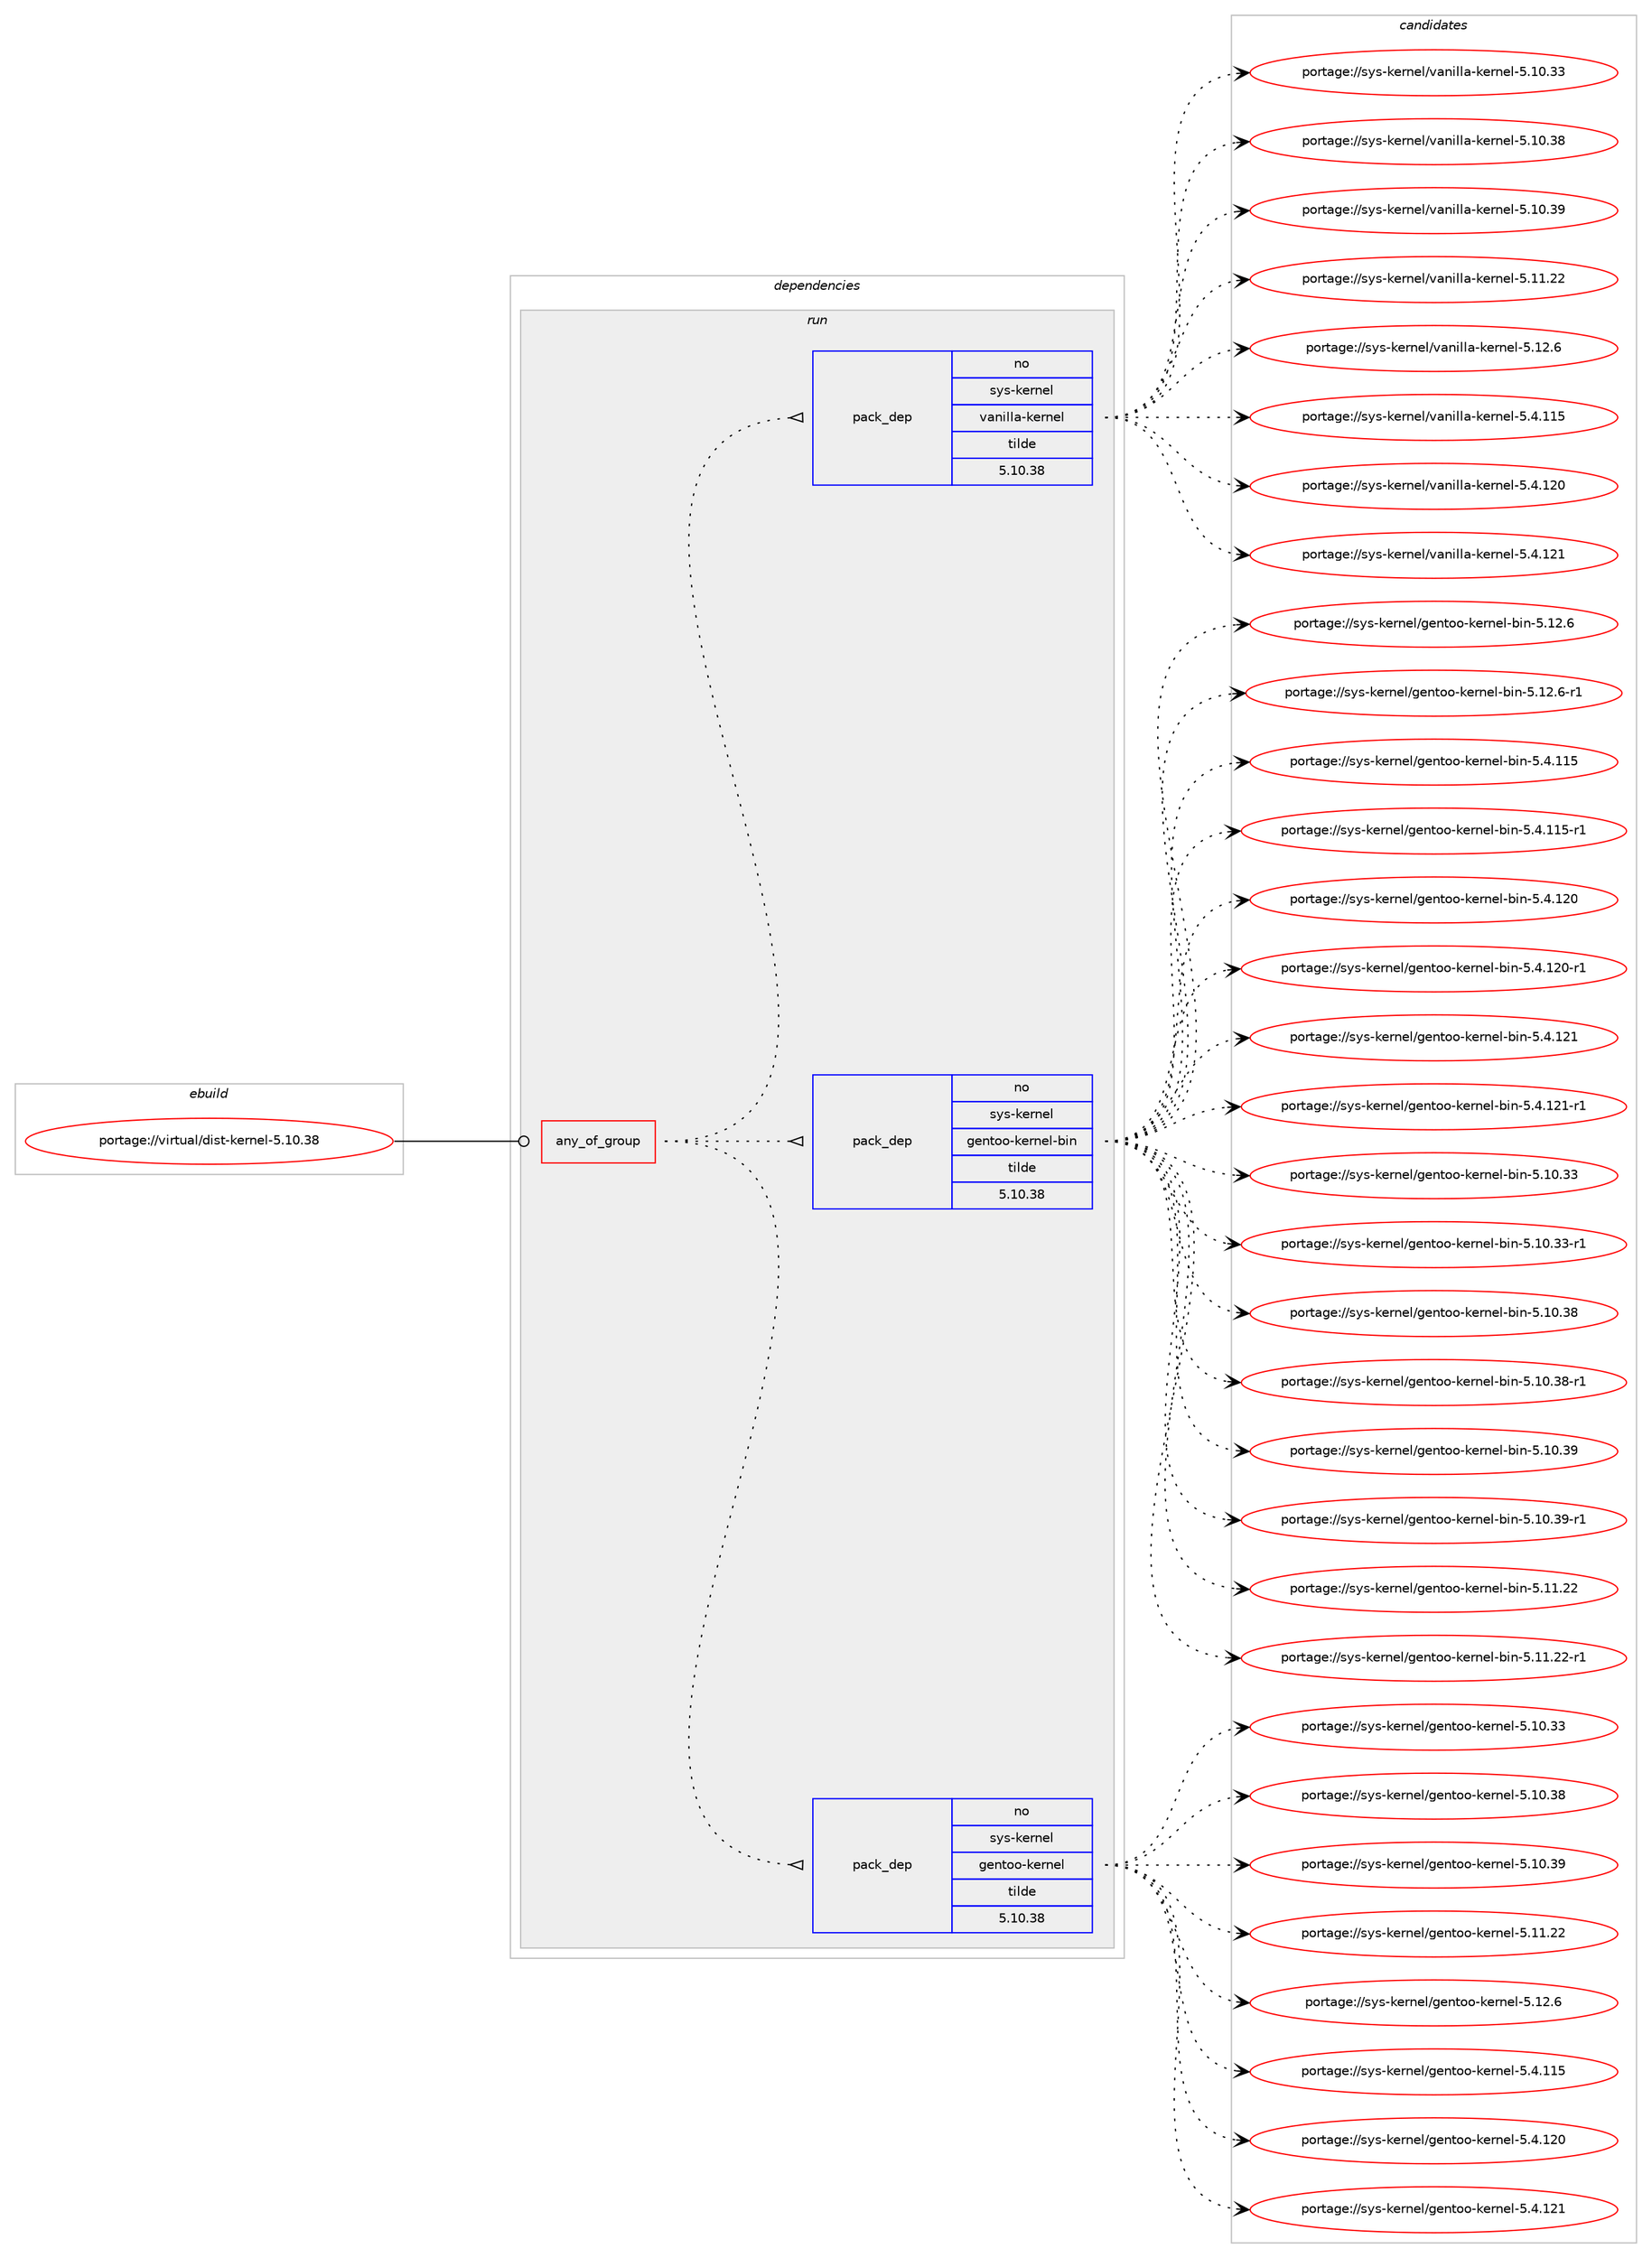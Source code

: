 digraph prolog {

# *************
# Graph options
# *************

newrank=true;
concentrate=true;
compound=true;
graph [rankdir=LR,fontname=Helvetica,fontsize=10,ranksep=1.5];#, ranksep=2.5, nodesep=0.2];
edge  [arrowhead=vee];
node  [fontname=Helvetica,fontsize=10];

# **********
# The ebuild
# **********

subgraph cluster_leftcol {
color=gray;
rank=same;
label=<<i>ebuild</i>>;
id [label="portage://virtual/dist-kernel-5.10.38", color=red, width=4, href="../virtual/dist-kernel-5.10.38.svg"];
}

# ****************
# The dependencies
# ****************

subgraph cluster_midcol {
color=gray;
label=<<i>dependencies</i>>;
subgraph cluster_compile {
fillcolor="#eeeeee";
style=filled;
label=<<i>compile</i>>;
}
subgraph cluster_compileandrun {
fillcolor="#eeeeee";
style=filled;
label=<<i>compile and run</i>>;
}
subgraph cluster_run {
fillcolor="#eeeeee";
style=filled;
label=<<i>run</i>>;
subgraph any24 {
dependency602 [label=<<TABLE BORDER="0" CELLBORDER="1" CELLSPACING="0" CELLPADDING="4"><TR><TD CELLPADDING="10">any_of_group</TD></TR></TABLE>>, shape=none, color=red];subgraph pack290 {
dependency603 [label=<<TABLE BORDER="0" CELLBORDER="1" CELLSPACING="0" CELLPADDING="4" WIDTH="220"><TR><TD ROWSPAN="6" CELLPADDING="30">pack_dep</TD></TR><TR><TD WIDTH="110">no</TD></TR><TR><TD>sys-kernel</TD></TR><TR><TD>gentoo-kernel</TD></TR><TR><TD>tilde</TD></TR><TR><TD>5.10.38</TD></TR></TABLE>>, shape=none, color=blue];
}
dependency602:e -> dependency603:w [weight=20,style="dotted",arrowhead="oinv"];
subgraph pack291 {
dependency604 [label=<<TABLE BORDER="0" CELLBORDER="1" CELLSPACING="0" CELLPADDING="4" WIDTH="220"><TR><TD ROWSPAN="6" CELLPADDING="30">pack_dep</TD></TR><TR><TD WIDTH="110">no</TD></TR><TR><TD>sys-kernel</TD></TR><TR><TD>gentoo-kernel-bin</TD></TR><TR><TD>tilde</TD></TR><TR><TD>5.10.38</TD></TR></TABLE>>, shape=none, color=blue];
}
dependency602:e -> dependency604:w [weight=20,style="dotted",arrowhead="oinv"];
subgraph pack292 {
dependency605 [label=<<TABLE BORDER="0" CELLBORDER="1" CELLSPACING="0" CELLPADDING="4" WIDTH="220"><TR><TD ROWSPAN="6" CELLPADDING="30">pack_dep</TD></TR><TR><TD WIDTH="110">no</TD></TR><TR><TD>sys-kernel</TD></TR><TR><TD>vanilla-kernel</TD></TR><TR><TD>tilde</TD></TR><TR><TD>5.10.38</TD></TR></TABLE>>, shape=none, color=blue];
}
dependency602:e -> dependency605:w [weight=20,style="dotted",arrowhead="oinv"];
}
id:e -> dependency602:w [weight=20,style="solid",arrowhead="odot"];
}
}

# **************
# The candidates
# **************

subgraph cluster_choices {
rank=same;
color=gray;
label=<<i>candidates</i>>;

subgraph choice290 {
color=black;
nodesep=1;
choice1151211154510710111411010110847103101110116111111451071011141101011084553464948465151 [label="portage://sys-kernel/gentoo-kernel-5.10.33", color=red, width=4,href="../sys-kernel/gentoo-kernel-5.10.33.svg"];
choice1151211154510710111411010110847103101110116111111451071011141101011084553464948465156 [label="portage://sys-kernel/gentoo-kernel-5.10.38", color=red, width=4,href="../sys-kernel/gentoo-kernel-5.10.38.svg"];
choice1151211154510710111411010110847103101110116111111451071011141101011084553464948465157 [label="portage://sys-kernel/gentoo-kernel-5.10.39", color=red, width=4,href="../sys-kernel/gentoo-kernel-5.10.39.svg"];
choice1151211154510710111411010110847103101110116111111451071011141101011084553464949465050 [label="portage://sys-kernel/gentoo-kernel-5.11.22", color=red, width=4,href="../sys-kernel/gentoo-kernel-5.11.22.svg"];
choice11512111545107101114110101108471031011101161111114510710111411010110845534649504654 [label="portage://sys-kernel/gentoo-kernel-5.12.6", color=red, width=4,href="../sys-kernel/gentoo-kernel-5.12.6.svg"];
choice1151211154510710111411010110847103101110116111111451071011141101011084553465246494953 [label="portage://sys-kernel/gentoo-kernel-5.4.115", color=red, width=4,href="../sys-kernel/gentoo-kernel-5.4.115.svg"];
choice1151211154510710111411010110847103101110116111111451071011141101011084553465246495048 [label="portage://sys-kernel/gentoo-kernel-5.4.120", color=red, width=4,href="../sys-kernel/gentoo-kernel-5.4.120.svg"];
choice1151211154510710111411010110847103101110116111111451071011141101011084553465246495049 [label="portage://sys-kernel/gentoo-kernel-5.4.121", color=red, width=4,href="../sys-kernel/gentoo-kernel-5.4.121.svg"];
dependency603:e -> choice1151211154510710111411010110847103101110116111111451071011141101011084553464948465151:w [style=dotted,weight="100"];
dependency603:e -> choice1151211154510710111411010110847103101110116111111451071011141101011084553464948465156:w [style=dotted,weight="100"];
dependency603:e -> choice1151211154510710111411010110847103101110116111111451071011141101011084553464948465157:w [style=dotted,weight="100"];
dependency603:e -> choice1151211154510710111411010110847103101110116111111451071011141101011084553464949465050:w [style=dotted,weight="100"];
dependency603:e -> choice11512111545107101114110101108471031011101161111114510710111411010110845534649504654:w [style=dotted,weight="100"];
dependency603:e -> choice1151211154510710111411010110847103101110116111111451071011141101011084553465246494953:w [style=dotted,weight="100"];
dependency603:e -> choice1151211154510710111411010110847103101110116111111451071011141101011084553465246495048:w [style=dotted,weight="100"];
dependency603:e -> choice1151211154510710111411010110847103101110116111111451071011141101011084553465246495049:w [style=dotted,weight="100"];
}
subgraph choice291 {
color=black;
nodesep=1;
choice11512111545107101114110101108471031011101161111114510710111411010110845981051104553464948465151 [label="portage://sys-kernel/gentoo-kernel-bin-5.10.33", color=red, width=4,href="../sys-kernel/gentoo-kernel-bin-5.10.33.svg"];
choice115121115451071011141101011084710310111011611111145107101114110101108459810511045534649484651514511449 [label="portage://sys-kernel/gentoo-kernel-bin-5.10.33-r1", color=red, width=4,href="../sys-kernel/gentoo-kernel-bin-5.10.33-r1.svg"];
choice11512111545107101114110101108471031011101161111114510710111411010110845981051104553464948465156 [label="portage://sys-kernel/gentoo-kernel-bin-5.10.38", color=red, width=4,href="../sys-kernel/gentoo-kernel-bin-5.10.38.svg"];
choice115121115451071011141101011084710310111011611111145107101114110101108459810511045534649484651564511449 [label="portage://sys-kernel/gentoo-kernel-bin-5.10.38-r1", color=red, width=4,href="../sys-kernel/gentoo-kernel-bin-5.10.38-r1.svg"];
choice11512111545107101114110101108471031011101161111114510710111411010110845981051104553464948465157 [label="portage://sys-kernel/gentoo-kernel-bin-5.10.39", color=red, width=4,href="../sys-kernel/gentoo-kernel-bin-5.10.39.svg"];
choice115121115451071011141101011084710310111011611111145107101114110101108459810511045534649484651574511449 [label="portage://sys-kernel/gentoo-kernel-bin-5.10.39-r1", color=red, width=4,href="../sys-kernel/gentoo-kernel-bin-5.10.39-r1.svg"];
choice11512111545107101114110101108471031011101161111114510710111411010110845981051104553464949465050 [label="portage://sys-kernel/gentoo-kernel-bin-5.11.22", color=red, width=4,href="../sys-kernel/gentoo-kernel-bin-5.11.22.svg"];
choice115121115451071011141101011084710310111011611111145107101114110101108459810511045534649494650504511449 [label="portage://sys-kernel/gentoo-kernel-bin-5.11.22-r1", color=red, width=4,href="../sys-kernel/gentoo-kernel-bin-5.11.22-r1.svg"];
choice115121115451071011141101011084710310111011611111145107101114110101108459810511045534649504654 [label="portage://sys-kernel/gentoo-kernel-bin-5.12.6", color=red, width=4,href="../sys-kernel/gentoo-kernel-bin-5.12.6.svg"];
choice1151211154510710111411010110847103101110116111111451071011141101011084598105110455346495046544511449 [label="portage://sys-kernel/gentoo-kernel-bin-5.12.6-r1", color=red, width=4,href="../sys-kernel/gentoo-kernel-bin-5.12.6-r1.svg"];
choice11512111545107101114110101108471031011101161111114510710111411010110845981051104553465246494953 [label="portage://sys-kernel/gentoo-kernel-bin-5.4.115", color=red, width=4,href="../sys-kernel/gentoo-kernel-bin-5.4.115.svg"];
choice115121115451071011141101011084710310111011611111145107101114110101108459810511045534652464949534511449 [label="portage://sys-kernel/gentoo-kernel-bin-5.4.115-r1", color=red, width=4,href="../sys-kernel/gentoo-kernel-bin-5.4.115-r1.svg"];
choice11512111545107101114110101108471031011101161111114510710111411010110845981051104553465246495048 [label="portage://sys-kernel/gentoo-kernel-bin-5.4.120", color=red, width=4,href="../sys-kernel/gentoo-kernel-bin-5.4.120.svg"];
choice115121115451071011141101011084710310111011611111145107101114110101108459810511045534652464950484511449 [label="portage://sys-kernel/gentoo-kernel-bin-5.4.120-r1", color=red, width=4,href="../sys-kernel/gentoo-kernel-bin-5.4.120-r1.svg"];
choice11512111545107101114110101108471031011101161111114510710111411010110845981051104553465246495049 [label="portage://sys-kernel/gentoo-kernel-bin-5.4.121", color=red, width=4,href="../sys-kernel/gentoo-kernel-bin-5.4.121.svg"];
choice115121115451071011141101011084710310111011611111145107101114110101108459810511045534652464950494511449 [label="portage://sys-kernel/gentoo-kernel-bin-5.4.121-r1", color=red, width=4,href="../sys-kernel/gentoo-kernel-bin-5.4.121-r1.svg"];
dependency604:e -> choice11512111545107101114110101108471031011101161111114510710111411010110845981051104553464948465151:w [style=dotted,weight="100"];
dependency604:e -> choice115121115451071011141101011084710310111011611111145107101114110101108459810511045534649484651514511449:w [style=dotted,weight="100"];
dependency604:e -> choice11512111545107101114110101108471031011101161111114510710111411010110845981051104553464948465156:w [style=dotted,weight="100"];
dependency604:e -> choice115121115451071011141101011084710310111011611111145107101114110101108459810511045534649484651564511449:w [style=dotted,weight="100"];
dependency604:e -> choice11512111545107101114110101108471031011101161111114510710111411010110845981051104553464948465157:w [style=dotted,weight="100"];
dependency604:e -> choice115121115451071011141101011084710310111011611111145107101114110101108459810511045534649484651574511449:w [style=dotted,weight="100"];
dependency604:e -> choice11512111545107101114110101108471031011101161111114510710111411010110845981051104553464949465050:w [style=dotted,weight="100"];
dependency604:e -> choice115121115451071011141101011084710310111011611111145107101114110101108459810511045534649494650504511449:w [style=dotted,weight="100"];
dependency604:e -> choice115121115451071011141101011084710310111011611111145107101114110101108459810511045534649504654:w [style=dotted,weight="100"];
dependency604:e -> choice1151211154510710111411010110847103101110116111111451071011141101011084598105110455346495046544511449:w [style=dotted,weight="100"];
dependency604:e -> choice11512111545107101114110101108471031011101161111114510710111411010110845981051104553465246494953:w [style=dotted,weight="100"];
dependency604:e -> choice115121115451071011141101011084710310111011611111145107101114110101108459810511045534652464949534511449:w [style=dotted,weight="100"];
dependency604:e -> choice11512111545107101114110101108471031011101161111114510710111411010110845981051104553465246495048:w [style=dotted,weight="100"];
dependency604:e -> choice115121115451071011141101011084710310111011611111145107101114110101108459810511045534652464950484511449:w [style=dotted,weight="100"];
dependency604:e -> choice11512111545107101114110101108471031011101161111114510710111411010110845981051104553465246495049:w [style=dotted,weight="100"];
dependency604:e -> choice115121115451071011141101011084710310111011611111145107101114110101108459810511045534652464950494511449:w [style=dotted,weight="100"];
}
subgraph choice292 {
color=black;
nodesep=1;
choice11512111545107101114110101108471189711010510810897451071011141101011084553464948465151 [label="portage://sys-kernel/vanilla-kernel-5.10.33", color=red, width=4,href="../sys-kernel/vanilla-kernel-5.10.33.svg"];
choice11512111545107101114110101108471189711010510810897451071011141101011084553464948465156 [label="portage://sys-kernel/vanilla-kernel-5.10.38", color=red, width=4,href="../sys-kernel/vanilla-kernel-5.10.38.svg"];
choice11512111545107101114110101108471189711010510810897451071011141101011084553464948465157 [label="portage://sys-kernel/vanilla-kernel-5.10.39", color=red, width=4,href="../sys-kernel/vanilla-kernel-5.10.39.svg"];
choice11512111545107101114110101108471189711010510810897451071011141101011084553464949465050 [label="portage://sys-kernel/vanilla-kernel-5.11.22", color=red, width=4,href="../sys-kernel/vanilla-kernel-5.11.22.svg"];
choice115121115451071011141101011084711897110105108108974510710111411010110845534649504654 [label="portage://sys-kernel/vanilla-kernel-5.12.6", color=red, width=4,href="../sys-kernel/vanilla-kernel-5.12.6.svg"];
choice11512111545107101114110101108471189711010510810897451071011141101011084553465246494953 [label="portage://sys-kernel/vanilla-kernel-5.4.115", color=red, width=4,href="../sys-kernel/vanilla-kernel-5.4.115.svg"];
choice11512111545107101114110101108471189711010510810897451071011141101011084553465246495048 [label="portage://sys-kernel/vanilla-kernel-5.4.120", color=red, width=4,href="../sys-kernel/vanilla-kernel-5.4.120.svg"];
choice11512111545107101114110101108471189711010510810897451071011141101011084553465246495049 [label="portage://sys-kernel/vanilla-kernel-5.4.121", color=red, width=4,href="../sys-kernel/vanilla-kernel-5.4.121.svg"];
dependency605:e -> choice11512111545107101114110101108471189711010510810897451071011141101011084553464948465151:w [style=dotted,weight="100"];
dependency605:e -> choice11512111545107101114110101108471189711010510810897451071011141101011084553464948465156:w [style=dotted,weight="100"];
dependency605:e -> choice11512111545107101114110101108471189711010510810897451071011141101011084553464948465157:w [style=dotted,weight="100"];
dependency605:e -> choice11512111545107101114110101108471189711010510810897451071011141101011084553464949465050:w [style=dotted,weight="100"];
dependency605:e -> choice115121115451071011141101011084711897110105108108974510710111411010110845534649504654:w [style=dotted,weight="100"];
dependency605:e -> choice11512111545107101114110101108471189711010510810897451071011141101011084553465246494953:w [style=dotted,weight="100"];
dependency605:e -> choice11512111545107101114110101108471189711010510810897451071011141101011084553465246495048:w [style=dotted,weight="100"];
dependency605:e -> choice11512111545107101114110101108471189711010510810897451071011141101011084553465246495049:w [style=dotted,weight="100"];
}
}

}
